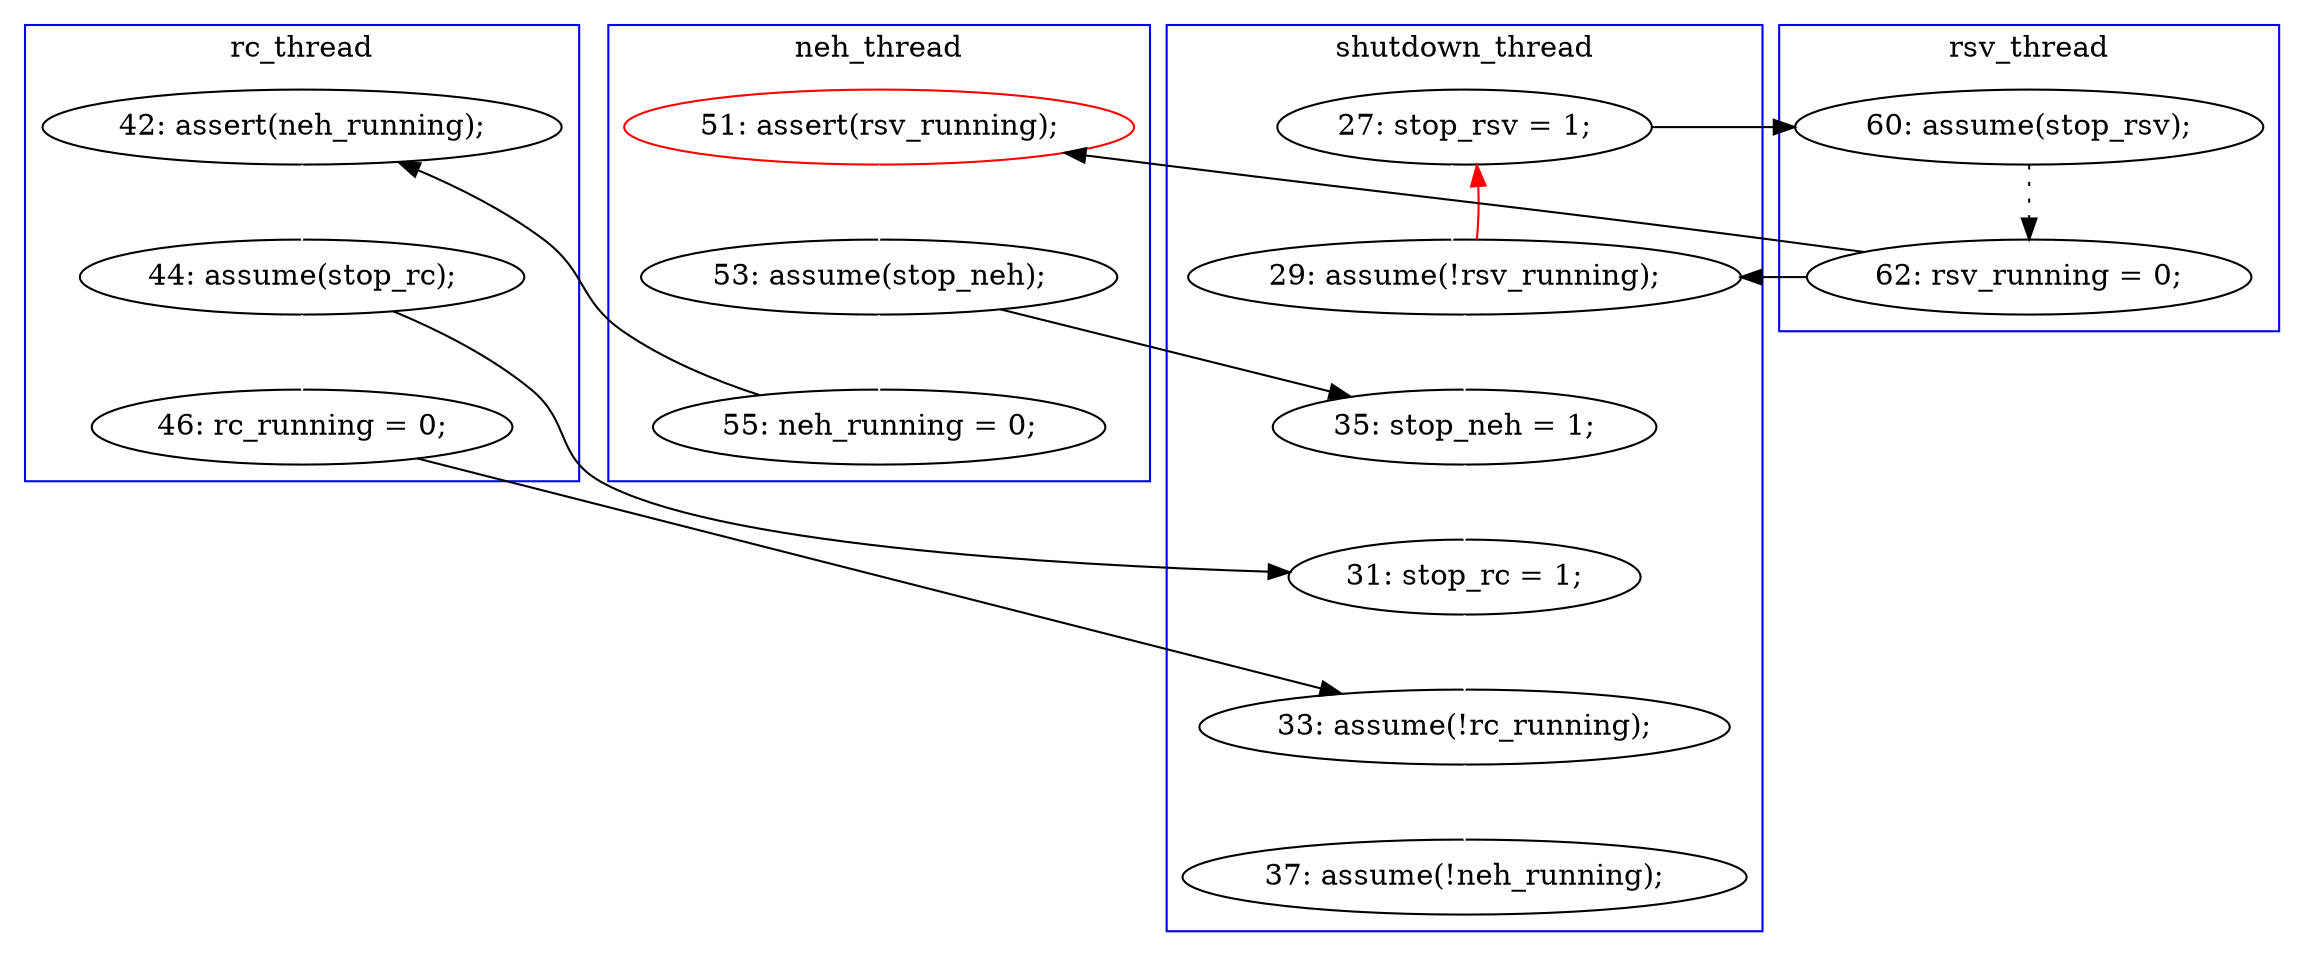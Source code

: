 digraph Counterexample {
	22 -> 23 [color = black, style = solid, constraint = false]
	15 -> 17 [color = black, style = solid, constraint = false]
	20 -> 22 [color = white, style = solid]
	29 -> 15 [color = red, style = solid, constraint = false]
	25 -> 32 [color = black, style = solid, constraint = false]
	19 -> 20 [color = white, style = solid]
	29 -> 30 [color = white, style = solid]
	23 -> 25 [color = white, style = solid]
	32 -> 33 [color = white, style = solid]
	30 -> 32 [color = white, style = solid]
	17 -> 18 [color = black, style = dotted]
	25 -> 26 [color = white, style = solid]
	18 -> 29 [color = black, style = solid, constraint = false]
	18 -> 19 [color = black, style = solid, constraint = false]
	20 -> 30 [color = black, style = solid, constraint = false]
	33 -> 34 [color = white, style = solid]
	26 -> 33 [color = black, style = solid, constraint = false]
	15 -> 29 [color = white, style = solid]
	subgraph cluster3 {
		label = neh_thread
		color = blue
		19  [label = "51: assert(rsv_running);", color = red]
		20  [label = "53: assume(stop_neh);"]
		22  [label = "55: neh_running = 0;"]
	}
	subgraph cluster2 {
		label = rc_thread
		color = blue
		23  [label = "42: assert(neh_running);"]
		26  [label = "46: rc_running = 0;"]
		25  [label = "44: assume(stop_rc);"]
	}
	subgraph cluster4 {
		label = rsv_thread
		color = blue
		18  [label = "62: rsv_running = 0;"]
		17  [label = "60: assume(stop_rsv);"]
	}
	subgraph cluster1 {
		label = shutdown_thread
		color = blue
		32  [label = "31: stop_rc = 1;"]
		33  [label = "33: assume(!rc_running);"]
		29  [label = "29: assume(!rsv_running);"]
		30  [label = "35: stop_neh = 1;"]
		15  [label = "27: stop_rsv = 1;"]
		34  [label = "37: assume(!neh_running);"]
	}
}